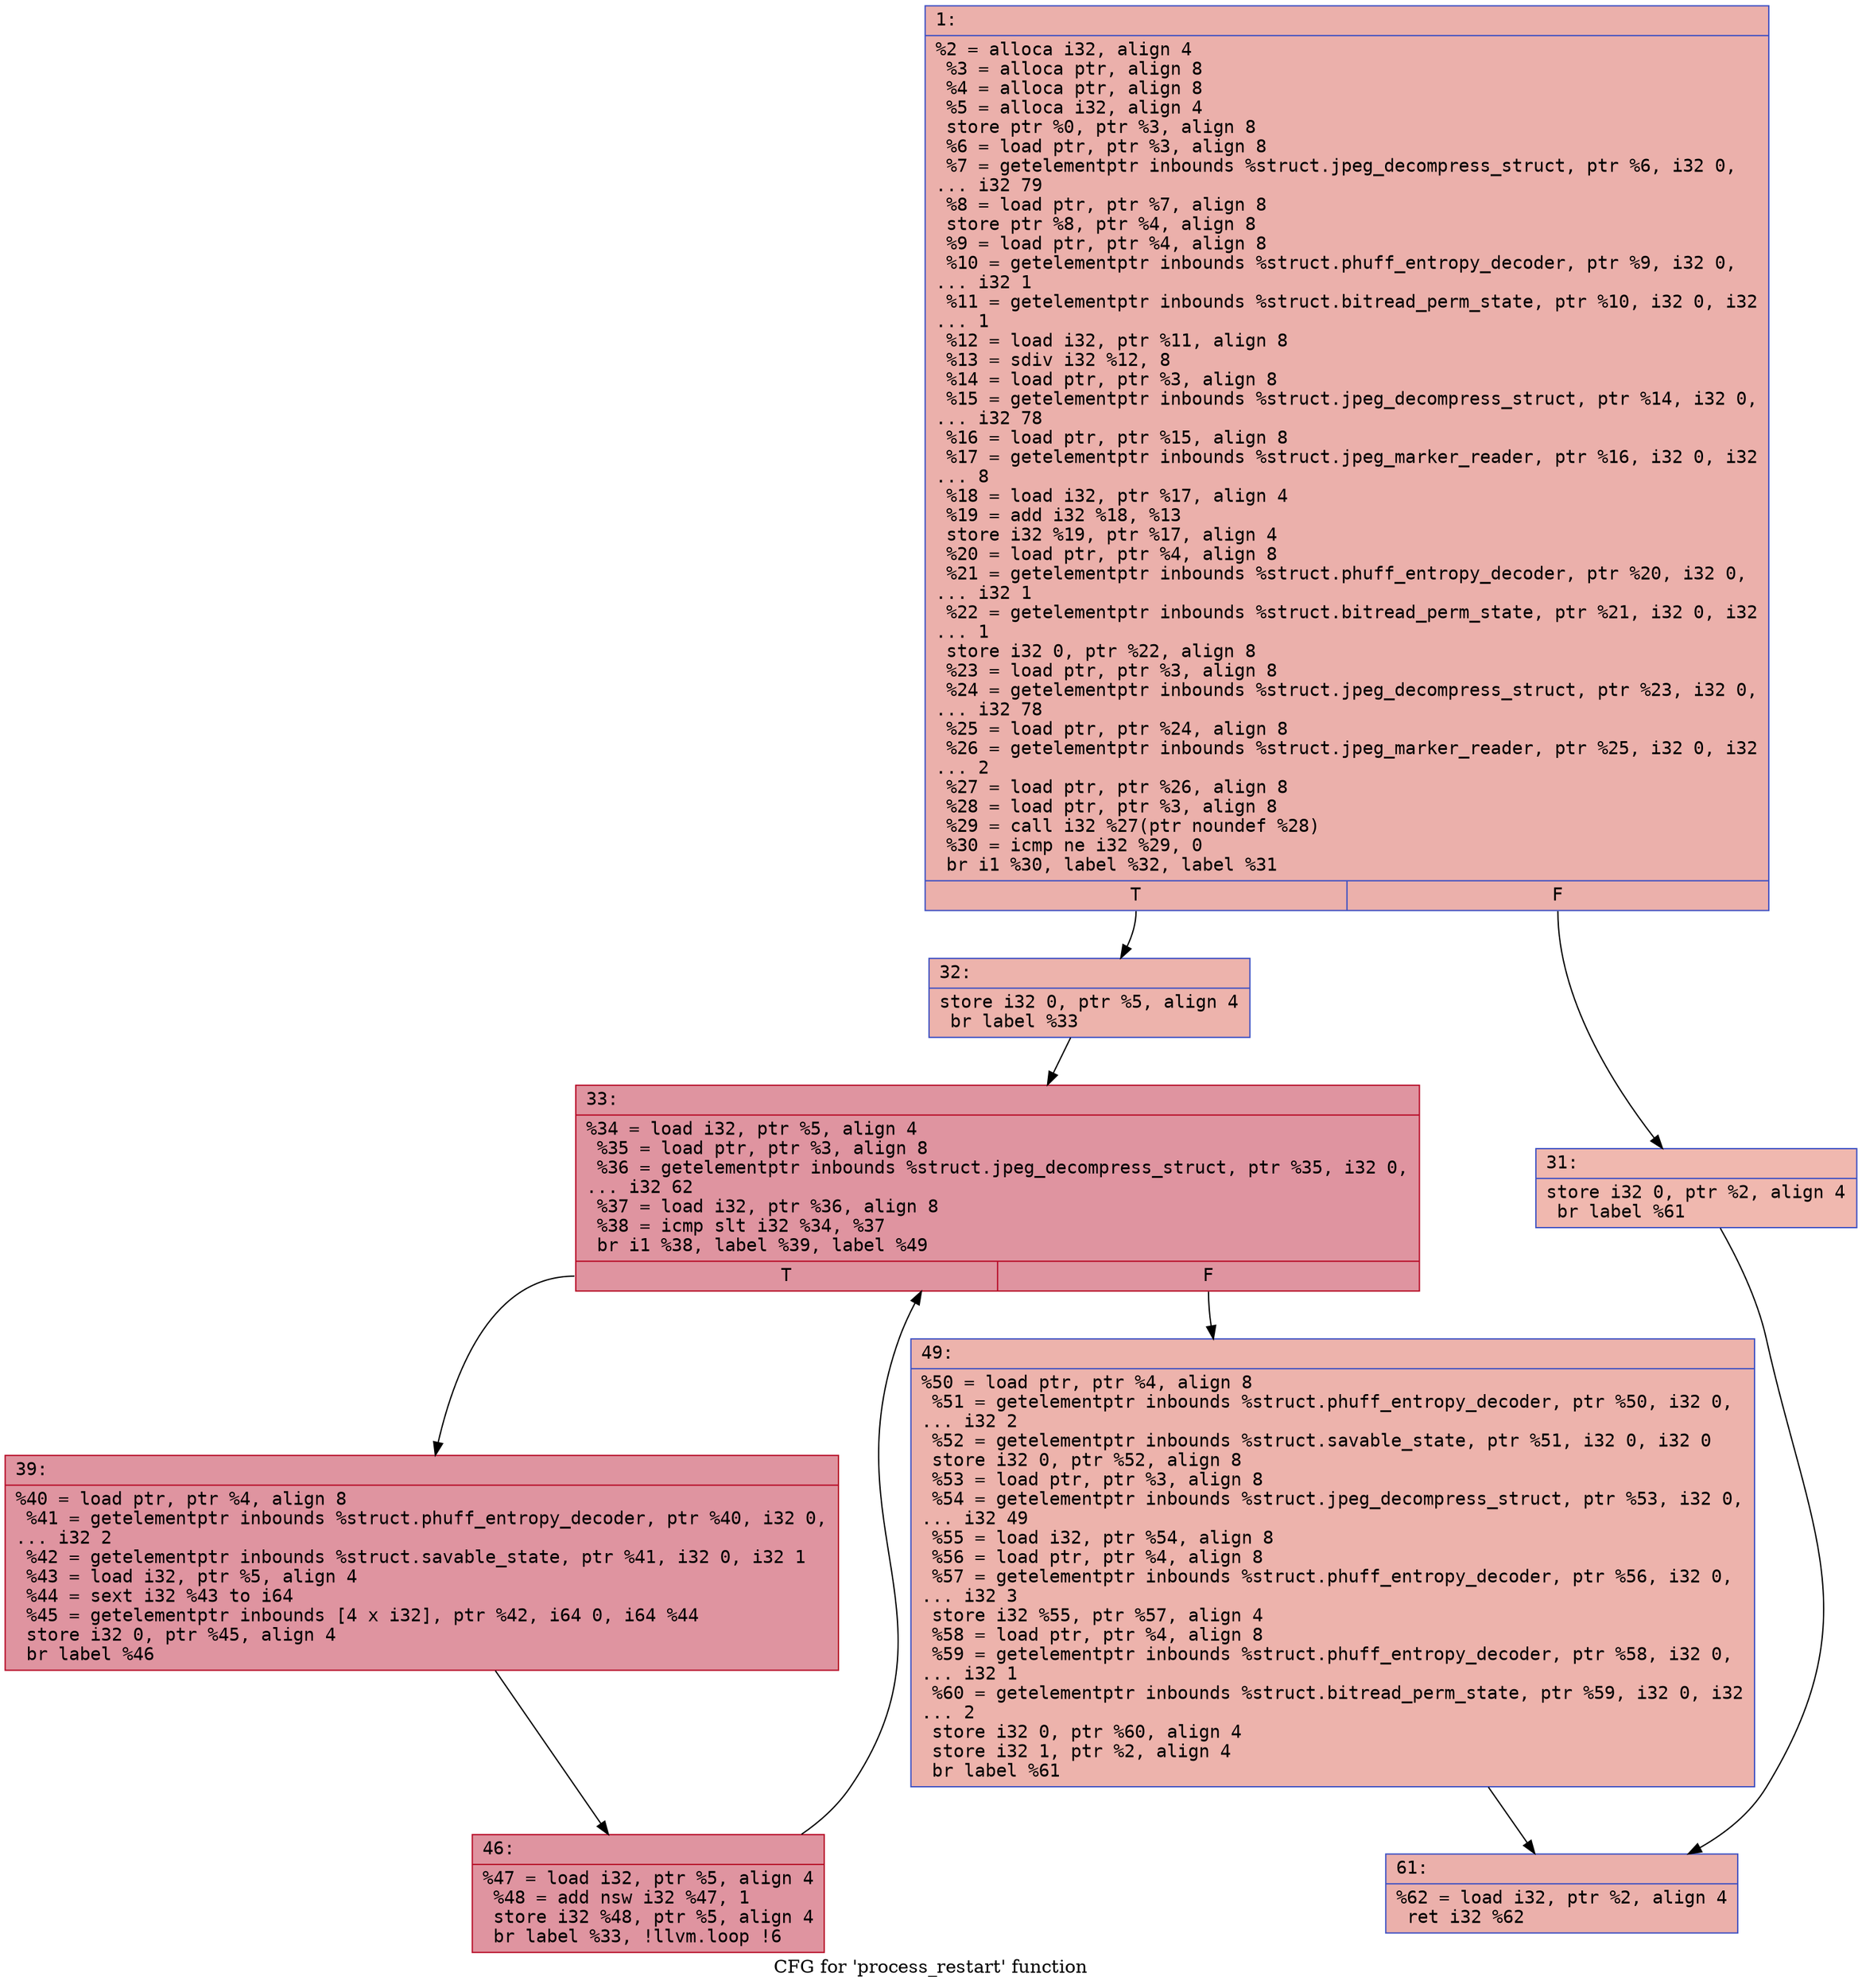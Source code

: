 digraph "CFG for 'process_restart' function" {
	label="CFG for 'process_restart' function";

	Node0x6000005ab3e0 [shape=record,color="#3d50c3ff", style=filled, fillcolor="#d24b4070" fontname="Courier",label="{1:\l|  %2 = alloca i32, align 4\l  %3 = alloca ptr, align 8\l  %4 = alloca ptr, align 8\l  %5 = alloca i32, align 4\l  store ptr %0, ptr %3, align 8\l  %6 = load ptr, ptr %3, align 8\l  %7 = getelementptr inbounds %struct.jpeg_decompress_struct, ptr %6, i32 0,\l... i32 79\l  %8 = load ptr, ptr %7, align 8\l  store ptr %8, ptr %4, align 8\l  %9 = load ptr, ptr %4, align 8\l  %10 = getelementptr inbounds %struct.phuff_entropy_decoder, ptr %9, i32 0,\l... i32 1\l  %11 = getelementptr inbounds %struct.bitread_perm_state, ptr %10, i32 0, i32\l... 1\l  %12 = load i32, ptr %11, align 8\l  %13 = sdiv i32 %12, 8\l  %14 = load ptr, ptr %3, align 8\l  %15 = getelementptr inbounds %struct.jpeg_decompress_struct, ptr %14, i32 0,\l... i32 78\l  %16 = load ptr, ptr %15, align 8\l  %17 = getelementptr inbounds %struct.jpeg_marker_reader, ptr %16, i32 0, i32\l... 8\l  %18 = load i32, ptr %17, align 4\l  %19 = add i32 %18, %13\l  store i32 %19, ptr %17, align 4\l  %20 = load ptr, ptr %4, align 8\l  %21 = getelementptr inbounds %struct.phuff_entropy_decoder, ptr %20, i32 0,\l... i32 1\l  %22 = getelementptr inbounds %struct.bitread_perm_state, ptr %21, i32 0, i32\l... 1\l  store i32 0, ptr %22, align 8\l  %23 = load ptr, ptr %3, align 8\l  %24 = getelementptr inbounds %struct.jpeg_decompress_struct, ptr %23, i32 0,\l... i32 78\l  %25 = load ptr, ptr %24, align 8\l  %26 = getelementptr inbounds %struct.jpeg_marker_reader, ptr %25, i32 0, i32\l... 2\l  %27 = load ptr, ptr %26, align 8\l  %28 = load ptr, ptr %3, align 8\l  %29 = call i32 %27(ptr noundef %28)\l  %30 = icmp ne i32 %29, 0\l  br i1 %30, label %32, label %31\l|{<s0>T|<s1>F}}"];
	Node0x6000005ab3e0:s0 -> Node0x6000005ab480[tooltip="1 -> 32\nProbability 62.50%" ];
	Node0x6000005ab3e0:s1 -> Node0x6000005ab430[tooltip="1 -> 31\nProbability 37.50%" ];
	Node0x6000005ab430 [shape=record,color="#3d50c3ff", style=filled, fillcolor="#dc5d4a70" fontname="Courier",label="{31:\l|  store i32 0, ptr %2, align 4\l  br label %61\l}"];
	Node0x6000005ab430 -> Node0x6000005ab610[tooltip="31 -> 61\nProbability 100.00%" ];
	Node0x6000005ab480 [shape=record,color="#3d50c3ff", style=filled, fillcolor="#d6524470" fontname="Courier",label="{32:\l|  store i32 0, ptr %5, align 4\l  br label %33\l}"];
	Node0x6000005ab480 -> Node0x6000005ab4d0[tooltip="32 -> 33\nProbability 100.00%" ];
	Node0x6000005ab4d0 [shape=record,color="#b70d28ff", style=filled, fillcolor="#b70d2870" fontname="Courier",label="{33:\l|  %34 = load i32, ptr %5, align 4\l  %35 = load ptr, ptr %3, align 8\l  %36 = getelementptr inbounds %struct.jpeg_decompress_struct, ptr %35, i32 0,\l... i32 62\l  %37 = load i32, ptr %36, align 8\l  %38 = icmp slt i32 %34, %37\l  br i1 %38, label %39, label %49\l|{<s0>T|<s1>F}}"];
	Node0x6000005ab4d0:s0 -> Node0x6000005ab520[tooltip="33 -> 39\nProbability 96.88%" ];
	Node0x6000005ab4d0:s1 -> Node0x6000005ab5c0[tooltip="33 -> 49\nProbability 3.12%" ];
	Node0x6000005ab520 [shape=record,color="#b70d28ff", style=filled, fillcolor="#b70d2870" fontname="Courier",label="{39:\l|  %40 = load ptr, ptr %4, align 8\l  %41 = getelementptr inbounds %struct.phuff_entropy_decoder, ptr %40, i32 0,\l... i32 2\l  %42 = getelementptr inbounds %struct.savable_state, ptr %41, i32 0, i32 1\l  %43 = load i32, ptr %5, align 4\l  %44 = sext i32 %43 to i64\l  %45 = getelementptr inbounds [4 x i32], ptr %42, i64 0, i64 %44\l  store i32 0, ptr %45, align 4\l  br label %46\l}"];
	Node0x6000005ab520 -> Node0x6000005ab570[tooltip="39 -> 46\nProbability 100.00%" ];
	Node0x6000005ab570 [shape=record,color="#b70d28ff", style=filled, fillcolor="#b70d2870" fontname="Courier",label="{46:\l|  %47 = load i32, ptr %5, align 4\l  %48 = add nsw i32 %47, 1\l  store i32 %48, ptr %5, align 4\l  br label %33, !llvm.loop !6\l}"];
	Node0x6000005ab570 -> Node0x6000005ab4d0[tooltip="46 -> 33\nProbability 100.00%" ];
	Node0x6000005ab5c0 [shape=record,color="#3d50c3ff", style=filled, fillcolor="#d6524470" fontname="Courier",label="{49:\l|  %50 = load ptr, ptr %4, align 8\l  %51 = getelementptr inbounds %struct.phuff_entropy_decoder, ptr %50, i32 0,\l... i32 2\l  %52 = getelementptr inbounds %struct.savable_state, ptr %51, i32 0, i32 0\l  store i32 0, ptr %52, align 8\l  %53 = load ptr, ptr %3, align 8\l  %54 = getelementptr inbounds %struct.jpeg_decompress_struct, ptr %53, i32 0,\l... i32 49\l  %55 = load i32, ptr %54, align 8\l  %56 = load ptr, ptr %4, align 8\l  %57 = getelementptr inbounds %struct.phuff_entropy_decoder, ptr %56, i32 0,\l... i32 3\l  store i32 %55, ptr %57, align 4\l  %58 = load ptr, ptr %4, align 8\l  %59 = getelementptr inbounds %struct.phuff_entropy_decoder, ptr %58, i32 0,\l... i32 1\l  %60 = getelementptr inbounds %struct.bitread_perm_state, ptr %59, i32 0, i32\l... 2\l  store i32 0, ptr %60, align 4\l  store i32 1, ptr %2, align 4\l  br label %61\l}"];
	Node0x6000005ab5c0 -> Node0x6000005ab610[tooltip="49 -> 61\nProbability 100.00%" ];
	Node0x6000005ab610 [shape=record,color="#3d50c3ff", style=filled, fillcolor="#d24b4070" fontname="Courier",label="{61:\l|  %62 = load i32, ptr %2, align 4\l  ret i32 %62\l}"];
}
